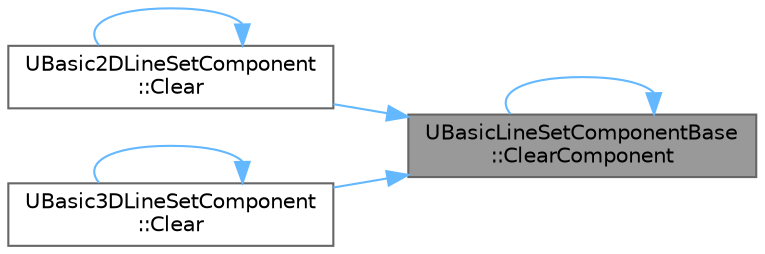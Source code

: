 digraph "UBasicLineSetComponentBase::ClearComponent"
{
 // INTERACTIVE_SVG=YES
 // LATEX_PDF_SIZE
  bgcolor="transparent";
  edge [fontname=Helvetica,fontsize=10,labelfontname=Helvetica,labelfontsize=10];
  node [fontname=Helvetica,fontsize=10,shape=box,height=0.2,width=0.4];
  rankdir="RL";
  Node1 [id="Node000001",label="UBasicLineSetComponentBase\l::ClearComponent",height=0.2,width=0.4,color="gray40", fillcolor="grey60", style="filled", fontcolor="black",tooltip="Clears the component state and marks component as dirty."];
  Node1 -> Node2 [id="edge1_Node000001_Node000002",dir="back",color="steelblue1",style="solid",tooltip=" "];
  Node2 [id="Node000002",label="UBasic2DLineSetComponent\l::Clear",height=0.2,width=0.4,color="grey40", fillcolor="white", style="filled",URL="$d9/dc5/classUBasic2DLineSetComponent.html#a683ac4cae8a50f35ad45ca82f3d8b8b5",tooltip="Clear all lines and component state."];
  Node2 -> Node2 [id="edge2_Node000002_Node000002",dir="back",color="steelblue1",style="solid",tooltip=" "];
  Node1 -> Node3 [id="edge3_Node000001_Node000003",dir="back",color="steelblue1",style="solid",tooltip=" "];
  Node3 [id="Node000003",label="UBasic3DLineSetComponent\l::Clear",height=0.2,width=0.4,color="grey40", fillcolor="white", style="filled",URL="$d2/de2/classUBasic3DLineSetComponent.html#aeed936b157c43c832a23b55aaace636f",tooltip="Clear all lines and component state."];
  Node3 -> Node3 [id="edge4_Node000003_Node000003",dir="back",color="steelblue1",style="solid",tooltip=" "];
  Node1 -> Node1 [id="edge5_Node000001_Node000001",dir="back",color="steelblue1",style="solid",tooltip=" "];
}
